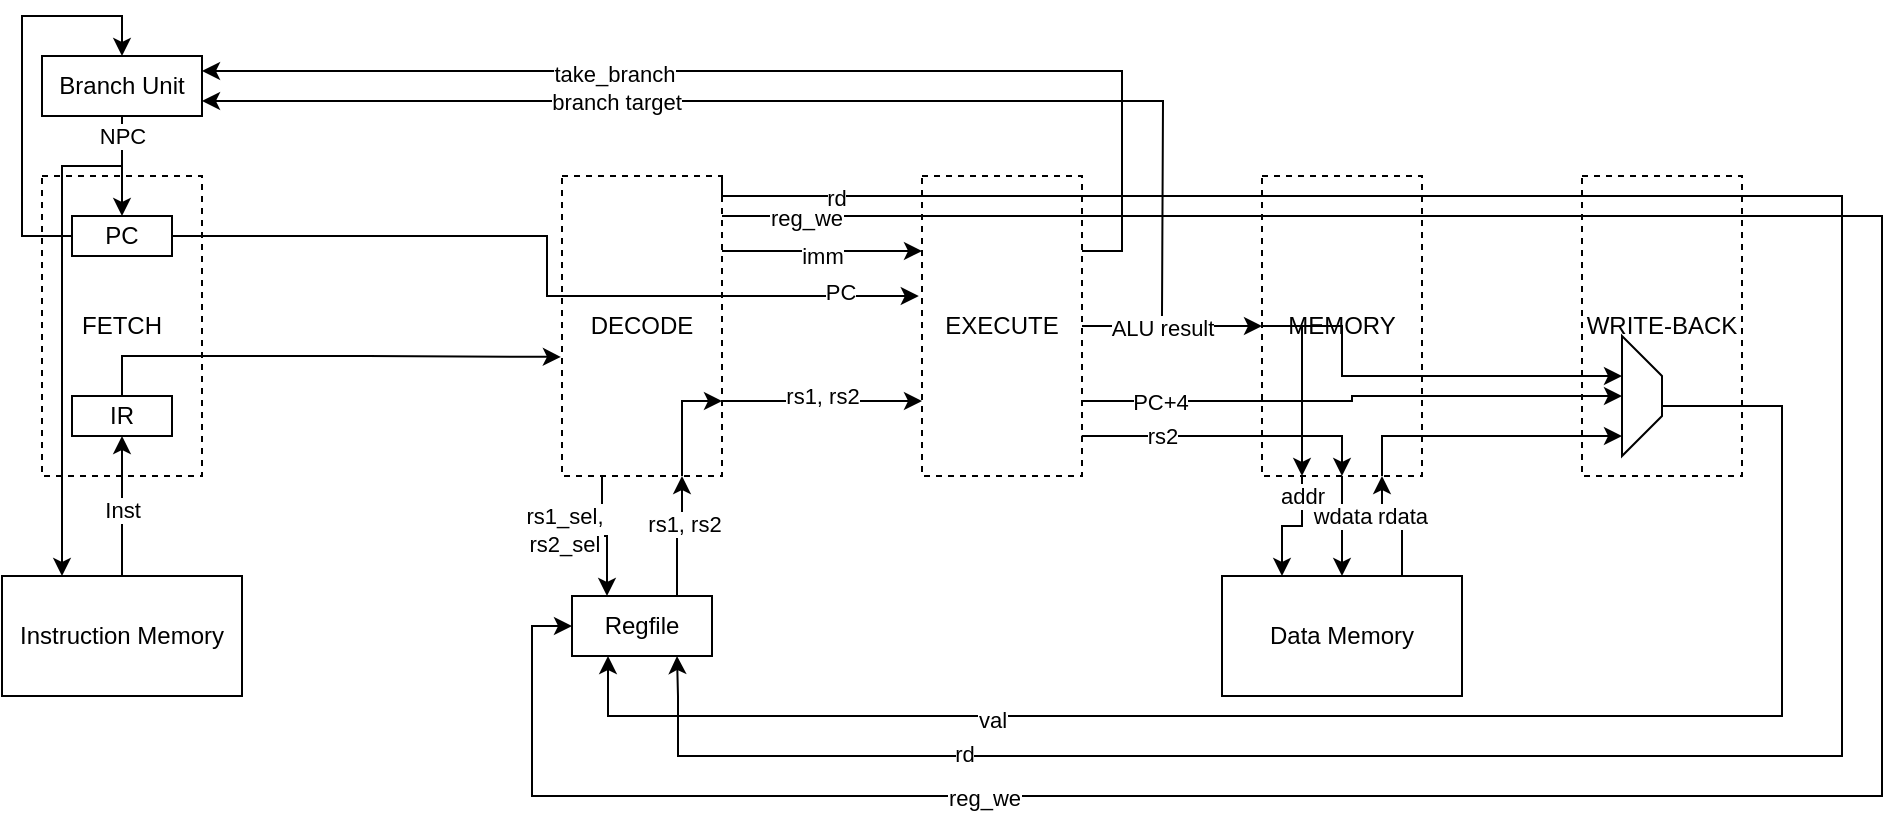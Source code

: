 <mxfile version="14.1.8" type="device"><diagram id="tzOR9nxt3zM_KUZj2gc0" name="Page-1"><mxGraphModel dx="813" dy="469" grid="0" gridSize="10" guides="1" tooltips="1" connect="1" arrows="1" fold="1" page="1" pageScale="1" pageWidth="827" pageHeight="1169" math="0" shadow="0"><root><mxCell id="0"/><mxCell id="1" parent="0"/><mxCell id="w_rFuzseNh8lpWQCJPiQ-1" value="FETCH" style="rounded=0;whiteSpace=wrap;html=1;dashed=1;" parent="1" vertex="1"><mxGeometry x="100" y="220" width="80" height="150" as="geometry"/></mxCell><mxCell id="w_rFuzseNh8lpWQCJPiQ-31" style="edgeStyle=orthogonalEdgeStyle;rounded=0;orthogonalLoop=1;jettySize=auto;html=1;exitX=1;exitY=0.25;exitDx=0;exitDy=0;entryX=0;entryY=0.25;entryDx=0;entryDy=0;startArrow=none;startFill=0;" parent="1" source="w_rFuzseNh8lpWQCJPiQ-2" target="w_rFuzseNh8lpWQCJPiQ-3" edge="1"><mxGeometry relative="1" as="geometry"/></mxCell><mxCell id="w_rFuzseNh8lpWQCJPiQ-32" value="imm" style="edgeLabel;html=1;align=center;verticalAlign=middle;resizable=0;points=[];rotation=0;" parent="w_rFuzseNh8lpWQCJPiQ-31" vertex="1" connectable="0"><mxGeometry x="0.26" y="-2" relative="1" as="geometry"><mxPoint x="-12.86" as="offset"/></mxGeometry></mxCell><mxCell id="nUyh37ZKzcPE5yPAZBNU-1" style="edgeStyle=orthogonalEdgeStyle;rounded=0;orthogonalLoop=1;jettySize=auto;html=1;exitX=0.25;exitY=1;exitDx=0;exitDy=0;entryX=0.25;entryY=0;entryDx=0;entryDy=0;" parent="1" source="w_rFuzseNh8lpWQCJPiQ-2" target="w_rFuzseNh8lpWQCJPiQ-14" edge="1"><mxGeometry relative="1" as="geometry"/></mxCell><mxCell id="w_rFuzseNh8lpWQCJPiQ-2" value="DECODE" style="rounded=0;whiteSpace=wrap;html=1;dashed=1;" parent="1" vertex="1"><mxGeometry x="360" y="220" width="80" height="150" as="geometry"/></mxCell><mxCell id="w_rFuzseNh8lpWQCJPiQ-27" style="edgeStyle=orthogonalEdgeStyle;rounded=0;orthogonalLoop=1;jettySize=auto;html=1;exitX=1;exitY=0.25;exitDx=0;exitDy=0;entryX=1;entryY=0.25;entryDx=0;entryDy=0;startArrow=none;startFill=0;" parent="1" source="w_rFuzseNh8lpWQCJPiQ-3" target="w_rFuzseNh8lpWQCJPiQ-21" edge="1"><mxGeometry relative="1" as="geometry"/></mxCell><mxCell id="w_rFuzseNh8lpWQCJPiQ-28" value="take_branch" style="edgeLabel;html=1;align=center;verticalAlign=middle;resizable=0;points=[];" parent="w_rFuzseNh8lpWQCJPiQ-27" vertex="1" connectable="0"><mxGeometry x="0.277" y="1" relative="1" as="geometry"><mxPoint as="offset"/></mxGeometry></mxCell><mxCell id="w_rFuzseNh8lpWQCJPiQ-33" style="edgeStyle=orthogonalEdgeStyle;rounded=0;orthogonalLoop=1;jettySize=auto;html=1;exitX=1;exitY=0.5;exitDx=0;exitDy=0;startArrow=none;startFill=0;entryX=0;entryY=0.5;entryDx=0;entryDy=0;" parent="1" source="w_rFuzseNh8lpWQCJPiQ-3" target="w_rFuzseNh8lpWQCJPiQ-4" edge="1"><mxGeometry relative="1" as="geometry"><mxPoint x="690" y="270" as="targetPoint"/></mxGeometry></mxCell><mxCell id="w_rFuzseNh8lpWQCJPiQ-34" value="ALU result" style="edgeLabel;html=1;align=center;verticalAlign=middle;resizable=0;points=[];" parent="w_rFuzseNh8lpWQCJPiQ-33" vertex="1" connectable="0"><mxGeometry x="0.121" relative="1" as="geometry"><mxPoint x="-10.29" y="1" as="offset"/></mxGeometry></mxCell><mxCell id="w_rFuzseNh8lpWQCJPiQ-3" value="EXECUTE" style="rounded=0;whiteSpace=wrap;html=1;dashed=1;" parent="1" vertex="1"><mxGeometry x="540" y="220" width="80" height="150" as="geometry"/></mxCell><mxCell id="w_rFuzseNh8lpWQCJPiQ-43" style="edgeStyle=orthogonalEdgeStyle;rounded=0;orthogonalLoop=1;jettySize=auto;html=1;exitX=0.25;exitY=1;exitDx=0;exitDy=0;entryX=0.25;entryY=0;entryDx=0;entryDy=0;startArrow=none;startFill=0;endArrow=classic;endFill=1;" parent="1" source="w_rFuzseNh8lpWQCJPiQ-4" target="w_rFuzseNh8lpWQCJPiQ-10" edge="1"><mxGeometry relative="1" as="geometry"/></mxCell><mxCell id="w_rFuzseNh8lpWQCJPiQ-45" value="addr" style="edgeLabel;html=1;align=center;verticalAlign=middle;resizable=0;points=[];" parent="w_rFuzseNh8lpWQCJPiQ-43" vertex="1" connectable="0"><mxGeometry x="0.77" y="-1" relative="1" as="geometry"><mxPoint x="11" y="-32.86" as="offset"/></mxGeometry></mxCell><mxCell id="T7630TgNVxh5m_GxK8mw-1" style="edgeStyle=orthogonalEdgeStyle;rounded=0;orthogonalLoop=1;jettySize=auto;html=1;exitX=0.5;exitY=1;exitDx=0;exitDy=0;entryX=0.5;entryY=0;entryDx=0;entryDy=0;" parent="1" source="w_rFuzseNh8lpWQCJPiQ-4" target="w_rFuzseNh8lpWQCJPiQ-10" edge="1"><mxGeometry relative="1" as="geometry"/></mxCell><mxCell id="T7630TgNVxh5m_GxK8mw-2" value="wdata" style="edgeLabel;html=1;align=center;verticalAlign=middle;resizable=0;points=[];" parent="T7630TgNVxh5m_GxK8mw-1" vertex="1" connectable="0"><mxGeometry x="0.696" y="1" relative="1" as="geometry"><mxPoint x="-1" y="-22.4" as="offset"/></mxGeometry></mxCell><mxCell id="w_rFuzseNh8lpWQCJPiQ-4" value="MEMORY" style="rounded=0;whiteSpace=wrap;html=1;dashed=1;" parent="1" vertex="1"><mxGeometry x="710" y="220" width="80" height="150" as="geometry"/></mxCell><mxCell id="w_rFuzseNh8lpWQCJPiQ-5" value="WRITE-BACK" style="rounded=0;whiteSpace=wrap;html=1;dashed=1;" parent="1" vertex="1"><mxGeometry x="870" y="220" width="80" height="150" as="geometry"/></mxCell><mxCell id="w_rFuzseNh8lpWQCJPiQ-12" style="edgeStyle=orthogonalEdgeStyle;rounded=0;orthogonalLoop=1;jettySize=auto;html=1;exitX=0.5;exitY=0;exitDx=0;exitDy=0;entryX=0.5;entryY=1;entryDx=0;entryDy=0;" parent="1" source="w_rFuzseNh8lpWQCJPiQ-8" target="NT4EGOYne2xohIbllZzT-2" edge="1"><mxGeometry relative="1" as="geometry"/></mxCell><mxCell id="w_rFuzseNh8lpWQCJPiQ-20" value="Inst" style="edgeLabel;html=1;align=center;verticalAlign=middle;resizable=0;points=[];" parent="w_rFuzseNh8lpWQCJPiQ-12" vertex="1" connectable="0"><mxGeometry x="0.333" y="-1" relative="1" as="geometry"><mxPoint x="-1" y="13.14" as="offset"/></mxGeometry></mxCell><mxCell id="w_rFuzseNh8lpWQCJPiQ-8" value="Instruction Memory" style="rounded=0;whiteSpace=wrap;html=1;" parent="1" vertex="1"><mxGeometry x="80" y="420" width="120" height="60" as="geometry"/></mxCell><mxCell id="w_rFuzseNh8lpWQCJPiQ-46" style="edgeStyle=orthogonalEdgeStyle;rounded=0;orthogonalLoop=1;jettySize=auto;html=1;exitX=0.75;exitY=0;exitDx=0;exitDy=0;entryX=0.75;entryY=1;entryDx=0;entryDy=0;startArrow=none;startFill=0;endArrow=classic;endFill=1;" parent="1" source="w_rFuzseNh8lpWQCJPiQ-10" target="w_rFuzseNh8lpWQCJPiQ-4" edge="1"><mxGeometry relative="1" as="geometry"/></mxCell><mxCell id="w_rFuzseNh8lpWQCJPiQ-53" value="rdata" style="edgeLabel;html=1;align=center;verticalAlign=middle;resizable=0;points=[];" parent="w_rFuzseNh8lpWQCJPiQ-46" vertex="1" connectable="0"><mxGeometry x="0.865" y="-1" relative="1" as="geometry"><mxPoint x="9" y="16" as="offset"/></mxGeometry></mxCell><mxCell id="w_rFuzseNh8lpWQCJPiQ-10" value="Data Memory" style="rounded=0;whiteSpace=wrap;html=1;" parent="1" vertex="1"><mxGeometry x="690" y="420" width="120" height="60" as="geometry"/></mxCell><mxCell id="w_rFuzseNh8lpWQCJPiQ-16" style="edgeStyle=orthogonalEdgeStyle;rounded=0;orthogonalLoop=1;jettySize=auto;html=1;exitX=1;exitY=0.75;exitDx=0;exitDy=0;entryX=0;entryY=0.75;entryDx=0;entryDy=0;startArrow=none;startFill=0;" parent="1" source="w_rFuzseNh8lpWQCJPiQ-2" target="w_rFuzseNh8lpWQCJPiQ-3" edge="1"><mxGeometry relative="1" as="geometry"><Array as="points"><mxPoint x="470" y="333"/><mxPoint x="470" y="333"/></Array></mxGeometry></mxCell><mxCell id="nUyh37ZKzcPE5yPAZBNU-3" value="rs1, rs2" style="edgeLabel;html=1;align=center;verticalAlign=middle;resizable=0;points=[];" parent="w_rFuzseNh8lpWQCJPiQ-16" vertex="1" connectable="0"><mxGeometry x="0.171" y="-1" relative="1" as="geometry"><mxPoint x="-8.29" y="-3.51" as="offset"/></mxGeometry></mxCell><mxCell id="nUyh37ZKzcPE5yPAZBNU-4" style="edgeStyle=orthogonalEdgeStyle;rounded=0;orthogonalLoop=1;jettySize=auto;html=1;exitX=0.75;exitY=0;exitDx=0;exitDy=0;entryX=0.75;entryY=1;entryDx=0;entryDy=0;" parent="1" source="w_rFuzseNh8lpWQCJPiQ-14" target="w_rFuzseNh8lpWQCJPiQ-2" edge="1"><mxGeometry relative="1" as="geometry"/></mxCell><mxCell id="nUyh37ZKzcPE5yPAZBNU-6" value="rs1, rs2" style="edgeLabel;html=1;align=center;verticalAlign=middle;resizable=0;points=[];" parent="nUyh37ZKzcPE5yPAZBNU-4" vertex="1" connectable="0"><mxGeometry x="0.25" y="-1" relative="1" as="geometry"><mxPoint as="offset"/></mxGeometry></mxCell><mxCell id="w_rFuzseNh8lpWQCJPiQ-14" value="Regfile" style="rounded=0;whiteSpace=wrap;html=1;" parent="1" vertex="1"><mxGeometry x="365" y="430" width="70" height="30" as="geometry"/></mxCell><mxCell id="w_rFuzseNh8lpWQCJPiQ-38" style="edgeStyle=orthogonalEdgeStyle;rounded=0;orthogonalLoop=1;jettySize=auto;html=1;exitX=1;exitY=0.75;exitDx=0;exitDy=0;startArrow=classic;startFill=1;endArrow=none;endFill=0;" parent="1" source="w_rFuzseNh8lpWQCJPiQ-21" edge="1"><mxGeometry relative="1" as="geometry"><mxPoint x="660" y="290" as="targetPoint"/></mxGeometry></mxCell><mxCell id="w_rFuzseNh8lpWQCJPiQ-39" value="&lt;div&gt;branch target&lt;/div&gt;" style="edgeLabel;html=1;align=center;verticalAlign=middle;resizable=0;points=[];" parent="w_rFuzseNh8lpWQCJPiQ-38" vertex="1" connectable="0"><mxGeometry x="-0.169" relative="1" as="geometry"><mxPoint x="-37.29" y="0.49" as="offset"/></mxGeometry></mxCell><mxCell id="NT4EGOYne2xohIbllZzT-9" style="edgeStyle=orthogonalEdgeStyle;rounded=0;orthogonalLoop=1;jettySize=auto;html=1;exitX=0.5;exitY=1;exitDx=0;exitDy=0;entryX=0.5;entryY=0;entryDx=0;entryDy=0;startArrow=none;startFill=0;endArrow=classic;endFill=1;" edge="1" parent="1" source="w_rFuzseNh8lpWQCJPiQ-21" target="w_rFuzseNh8lpWQCJPiQ-22"><mxGeometry relative="1" as="geometry"/></mxCell><mxCell id="NT4EGOYne2xohIbllZzT-10" style="edgeStyle=orthogonalEdgeStyle;rounded=0;orthogonalLoop=1;jettySize=auto;html=1;exitX=0.5;exitY=1;exitDx=0;exitDy=0;entryX=0.25;entryY=0;entryDx=0;entryDy=0;startArrow=none;startFill=0;endArrow=classic;endFill=1;" edge="1" parent="1" source="w_rFuzseNh8lpWQCJPiQ-21" target="w_rFuzseNh8lpWQCJPiQ-8"><mxGeometry relative="1" as="geometry"><Array as="points"><mxPoint x="140" y="215"/><mxPoint x="110" y="215"/></Array></mxGeometry></mxCell><mxCell id="NT4EGOYne2xohIbllZzT-11" value="NPC" style="edgeLabel;html=1;align=center;verticalAlign=middle;resizable=0;points=[];" vertex="1" connectable="0" parent="NT4EGOYne2xohIbllZzT-10"><mxGeometry x="-0.907" relative="1" as="geometry"><mxPoint y="-2.07" as="offset"/></mxGeometry></mxCell><mxCell id="w_rFuzseNh8lpWQCJPiQ-21" value="Branch Unit" style="rounded=0;whiteSpace=wrap;html=1;" parent="1" vertex="1"><mxGeometry x="100" y="160" width="80" height="30" as="geometry"/></mxCell><mxCell id="w_rFuzseNh8lpWQCJPiQ-56" style="edgeStyle=orthogonalEdgeStyle;rounded=0;orthogonalLoop=1;jettySize=auto;html=1;exitX=1;exitY=0.5;exitDx=0;exitDy=0;entryX=-0.02;entryY=0.4;entryDx=0;entryDy=0;entryPerimeter=0;startArrow=none;startFill=0;endArrow=classic;endFill=1;" parent="1" source="w_rFuzseNh8lpWQCJPiQ-22" target="w_rFuzseNh8lpWQCJPiQ-3" edge="1"><mxGeometry relative="1" as="geometry"/></mxCell><mxCell id="w_rFuzseNh8lpWQCJPiQ-57" value="PC" style="edgeLabel;html=1;align=center;verticalAlign=middle;resizable=0;points=[];" parent="w_rFuzseNh8lpWQCJPiQ-56" vertex="1" connectable="0"><mxGeometry x="0.803" y="2" relative="1" as="geometry"><mxPoint as="offset"/></mxGeometry></mxCell><mxCell id="NT4EGOYne2xohIbllZzT-8" style="edgeStyle=orthogonalEdgeStyle;rounded=0;orthogonalLoop=1;jettySize=auto;html=1;exitX=0;exitY=0.5;exitDx=0;exitDy=0;entryX=0.5;entryY=0;entryDx=0;entryDy=0;startArrow=none;startFill=0;endArrow=classic;endFill=1;" edge="1" parent="1" source="w_rFuzseNh8lpWQCJPiQ-22" target="w_rFuzseNh8lpWQCJPiQ-21"><mxGeometry relative="1" as="geometry"><Array as="points"><mxPoint x="90" y="250"/><mxPoint x="90" y="140"/><mxPoint x="140" y="140"/></Array></mxGeometry></mxCell><mxCell id="w_rFuzseNh8lpWQCJPiQ-22" value="PC" style="rounded=0;whiteSpace=wrap;html=1;" parent="1" vertex="1"><mxGeometry x="115" y="240" width="50" height="20" as="geometry"/></mxCell><mxCell id="w_rFuzseNh8lpWQCJPiQ-47" value="" style="shape=trapezoid;perimeter=trapezoidPerimeter;whiteSpace=wrap;html=1;fixedSize=1;direction=south;" parent="1" vertex="1"><mxGeometry x="890" y="300" width="20" height="60" as="geometry"/></mxCell><mxCell id="w_rFuzseNh8lpWQCJPiQ-49" style="edgeStyle=orthogonalEdgeStyle;rounded=0;orthogonalLoop=1;jettySize=auto;html=1;exitX=0.75;exitY=1;exitDx=0;exitDy=0;startArrow=none;startFill=0;endArrow=classic;endFill=1;" parent="1" source="w_rFuzseNh8lpWQCJPiQ-4" edge="1"><mxGeometry relative="1" as="geometry"><Array as="points"><mxPoint x="770" y="350"/></Array><mxPoint x="890" y="350" as="targetPoint"/></mxGeometry></mxCell><mxCell id="w_rFuzseNh8lpWQCJPiQ-40" style="edgeStyle=orthogonalEdgeStyle;rounded=0;orthogonalLoop=1;jettySize=auto;html=1;startArrow=none;startFill=0;endArrow=classic;endFill=1;exitX=0.5;exitY=0;exitDx=0;exitDy=0;" parent="1" source="w_rFuzseNh8lpWQCJPiQ-47" edge="1"><mxGeometry relative="1" as="geometry"><mxPoint x="920" y="440" as="sourcePoint"/><Array as="points"><mxPoint x="970" y="335"/><mxPoint x="970" y="490"/><mxPoint x="383" y="490"/><mxPoint x="383" y="460"/></Array><mxPoint x="383" y="460" as="targetPoint"/></mxGeometry></mxCell><mxCell id="w_rFuzseNh8lpWQCJPiQ-42" value="val" style="edgeLabel;html=1;align=center;verticalAlign=middle;resizable=0;points=[];" parent="w_rFuzseNh8lpWQCJPiQ-40" vertex="1" connectable="0"><mxGeometry x="0.471" y="2" relative="1" as="geometry"><mxPoint as="offset"/></mxGeometry></mxCell><mxCell id="w_rFuzseNh8lpWQCJPiQ-51" style="edgeStyle=orthogonalEdgeStyle;rounded=0;orthogonalLoop=1;jettySize=auto;html=1;exitX=0;exitY=0.5;exitDx=0;exitDy=0;entryX=0.25;entryY=1;entryDx=0;entryDy=0;startArrow=none;startFill=0;endArrow=classic;endFill=1;" parent="1" source="w_rFuzseNh8lpWQCJPiQ-4" target="w_rFuzseNh8lpWQCJPiQ-4" edge="1"><mxGeometry relative="1" as="geometry"><Array as="points"><mxPoint x="730" y="295"/></Array></mxGeometry></mxCell><mxCell id="w_rFuzseNh8lpWQCJPiQ-52" style="edgeStyle=orthogonalEdgeStyle;rounded=0;orthogonalLoop=1;jettySize=auto;html=1;exitX=0;exitY=0.5;exitDx=0;exitDy=0;startArrow=none;startFill=0;endArrow=classic;endFill=1;" parent="1" source="w_rFuzseNh8lpWQCJPiQ-4" edge="1"><mxGeometry relative="1" as="geometry"><mxPoint x="890" y="320" as="targetPoint"/><Array as="points"><mxPoint x="750" y="295"/><mxPoint x="750" y="320"/></Array></mxGeometry></mxCell><mxCell id="w_rFuzseNh8lpWQCJPiQ-58" style="edgeStyle=orthogonalEdgeStyle;rounded=0;orthogonalLoop=1;jettySize=auto;html=1;exitX=1;exitY=0.75;exitDx=0;exitDy=0;startArrow=none;startFill=0;endArrow=classic;endFill=1;" parent="1" source="w_rFuzseNh8lpWQCJPiQ-3" target="w_rFuzseNh8lpWQCJPiQ-47" edge="1"><mxGeometry relative="1" as="geometry"/></mxCell><mxCell id="w_rFuzseNh8lpWQCJPiQ-59" value="PC+4" style="edgeLabel;html=1;align=center;verticalAlign=middle;resizable=0;points=[];" parent="w_rFuzseNh8lpWQCJPiQ-58" vertex="1" connectable="0"><mxGeometry x="-0.714" relative="1" as="geometry"><mxPoint as="offset"/></mxGeometry></mxCell><mxCell id="T7630TgNVxh5m_GxK8mw-3" value="" style="endArrow=classic;html=1;exitX=0.998;exitY=0.867;exitDx=0;exitDy=0;exitPerimeter=0;rounded=0;" parent="1" source="w_rFuzseNh8lpWQCJPiQ-3" edge="1"><mxGeometry width="50" height="50" relative="1" as="geometry"><mxPoint x="630" y="350" as="sourcePoint"/><mxPoint x="750" y="370" as="targetPoint"/><Array as="points"><mxPoint x="750" y="350"/></Array></mxGeometry></mxCell><mxCell id="T7630TgNVxh5m_GxK8mw-4" value="rs2" style="edgeLabel;html=1;align=center;verticalAlign=middle;resizable=0;points=[];" parent="T7630TgNVxh5m_GxK8mw-3" vertex="1" connectable="0"><mxGeometry x="-0.004" relative="1" as="geometry"><mxPoint x="-34.64" y="-0.02" as="offset"/></mxGeometry></mxCell><mxCell id="nUyh37ZKzcPE5yPAZBNU-2" value="&lt;div&gt;rs1_sel,&lt;/div&gt;&lt;div&gt;rs2_sel&lt;/div&gt;" style="edgeLabel;html=1;align=center;verticalAlign=middle;resizable=0;points=[];" parent="1" vertex="1" connectable="0"><mxGeometry x="370" y="399.997" as="geometry"><mxPoint x="-9" y="-3" as="offset"/></mxGeometry></mxCell><mxCell id="nUyh37ZKzcPE5yPAZBNU-5" style="edgeStyle=orthogonalEdgeStyle;rounded=0;orthogonalLoop=1;jettySize=auto;html=1;exitX=0.75;exitY=1;exitDx=0;exitDy=0;entryX=1;entryY=0.75;entryDx=0;entryDy=0;" parent="1" source="w_rFuzseNh8lpWQCJPiQ-2" target="w_rFuzseNh8lpWQCJPiQ-2" edge="1"><mxGeometry relative="1" as="geometry"><Array as="points"><mxPoint x="420" y="333"/></Array></mxGeometry></mxCell><mxCell id="nUyh37ZKzcPE5yPAZBNU-9" style="edgeStyle=orthogonalEdgeStyle;rounded=0;orthogonalLoop=1;jettySize=auto;html=1;entryX=0;entryY=0.5;entryDx=0;entryDy=0;" parent="1" target="w_rFuzseNh8lpWQCJPiQ-14" edge="1"><mxGeometry relative="1" as="geometry"><mxPoint x="440" y="240" as="sourcePoint"/><Array as="points"><mxPoint x="440" y="240"/><mxPoint x="1020" y="240"/><mxPoint x="1020" y="530"/><mxPoint x="345" y="530"/><mxPoint x="345" y="445"/></Array></mxGeometry></mxCell><mxCell id="nUyh37ZKzcPE5yPAZBNU-10" value="reg_we" style="edgeLabel;html=1;align=center;verticalAlign=middle;resizable=0;points=[];" parent="nUyh37ZKzcPE5yPAZBNU-9" vertex="1" connectable="0"><mxGeometry x="0.599" y="1" relative="1" as="geometry"><mxPoint as="offset"/></mxGeometry></mxCell><mxCell id="nUyh37ZKzcPE5yPAZBNU-11" value="reg_we" style="edgeLabel;html=1;align=center;verticalAlign=middle;resizable=0;points=[];" parent="nUyh37ZKzcPE5yPAZBNU-9" vertex="1" connectable="0"><mxGeometry x="-0.949" y="-1" relative="1" as="geometry"><mxPoint as="offset"/></mxGeometry></mxCell><mxCell id="nUyh37ZKzcPE5yPAZBNU-12" style="edgeStyle=orthogonalEdgeStyle;rounded=0;orthogonalLoop=1;jettySize=auto;html=1;exitX=1;exitY=0;exitDx=0;exitDy=0;entryX=0.75;entryY=1;entryDx=0;entryDy=0;" parent="1" source="w_rFuzseNh8lpWQCJPiQ-2" target="w_rFuzseNh8lpWQCJPiQ-14" edge="1"><mxGeometry relative="1" as="geometry"><mxPoint x="470" y="220.238" as="targetPoint"/><Array as="points"><mxPoint x="440" y="230"/><mxPoint x="1000" y="230"/><mxPoint x="1000" y="510"/><mxPoint x="418" y="510"/><mxPoint x="418" y="480"/><mxPoint x="418" y="480"/></Array></mxGeometry></mxCell><mxCell id="nUyh37ZKzcPE5yPAZBNU-13" value="rd" style="edgeLabel;html=1;align=center;verticalAlign=middle;resizable=0;points=[];" parent="nUyh37ZKzcPE5yPAZBNU-12" vertex="1" connectable="0"><mxGeometry x="-0.91" y="-1" relative="1" as="geometry"><mxPoint as="offset"/></mxGeometry></mxCell><mxCell id="nUyh37ZKzcPE5yPAZBNU-14" value="rd" style="edgeLabel;html=1;align=center;verticalAlign=middle;resizable=0;points=[];" parent="nUyh37ZKzcPE5yPAZBNU-12" vertex="1" connectable="0"><mxGeometry x="0.739" y="-1" relative="1" as="geometry"><mxPoint as="offset"/></mxGeometry></mxCell><mxCell id="NT4EGOYne2xohIbllZzT-6" style="edgeStyle=orthogonalEdgeStyle;rounded=0;orthogonalLoop=1;jettySize=auto;html=1;exitX=0.5;exitY=0;exitDx=0;exitDy=0;entryX=-0.007;entryY=0.603;entryDx=0;entryDy=0;entryPerimeter=0;startArrow=none;startFill=0;endArrow=classic;endFill=1;" edge="1" parent="1" source="NT4EGOYne2xohIbllZzT-2" target="w_rFuzseNh8lpWQCJPiQ-2"><mxGeometry relative="1" as="geometry"/></mxCell><mxCell id="NT4EGOYne2xohIbllZzT-2" value="IR" style="rounded=0;whiteSpace=wrap;html=1;" vertex="1" parent="1"><mxGeometry x="115" y="330" width="50" height="20" as="geometry"/></mxCell><mxCell id="NT4EGOYne2xohIbllZzT-3" style="edgeStyle=orthogonalEdgeStyle;rounded=0;orthogonalLoop=1;jettySize=auto;html=1;exitX=0.5;exitY=1;exitDx=0;exitDy=0;" edge="1" parent="1" source="w_rFuzseNh8lpWQCJPiQ-1" target="w_rFuzseNh8lpWQCJPiQ-1"><mxGeometry relative="1" as="geometry"/></mxCell></root></mxGraphModel></diagram></mxfile>